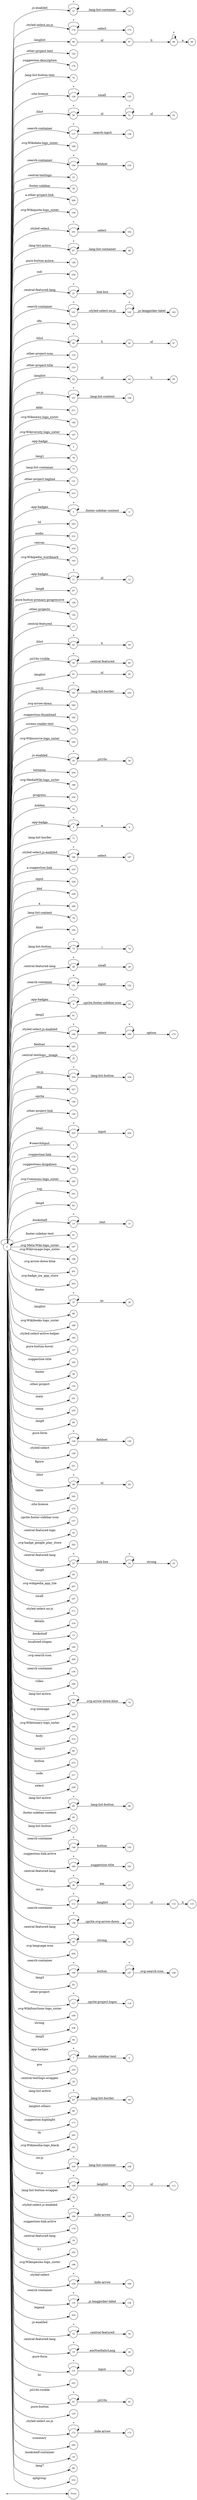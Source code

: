 digraph NFA {
  rankdir=LR;
  node [shape=circle, fontsize=10];
  __start [shape=point, label=""];
  __start -> None;
  56 [label="56"];
  57 [label="57"];
  174 [label="174"];
  70 [label="70"];
  96 [label="96"];
  122 [label="122"];
  176 [label="176"];
  75 [label="75"];
  154 [label="154"];
  27 [label="27"];
  138 [label="138"];
  50 [label="50"];
  137 [label="137"];
  189 [label="189"];
  149 [label="149"];
  58 [label="58"];
  33 [label="33"];
  39 [label="39"];
  62 [label="62"];
  209 [label="209"];
  170 [label="170"];
  194 [label="194"];
  161 [label="161"];
  67 [label="67"];
  126 [label="126"];
  239 [label="239"];
  21 [label="21"];
  141 [label="141"];
  150 [label="150"];
  175 [label="175"];
  219 [label="219"];
  181 [label="181"];
  45 [label="45"];
  74 [label="74"];
  119 [label="119"];
  123 [label="123"];
  93 [label="93"];
  107 [label="107"];
  211 [label="211"];
  192 [label="192"];
  6 [label="6"];
  169 [label="169"];
  197 [label="197"];
  2 [label="2"];
  79 [label="79"];
  77 [label="77"];
  121 [label="121"];
  213 [label="213"];
  5 [label="5"];
  243 [label="243"];
  114 [label="114"];
  212 [label="212"];
  216 [label="216"];
  193 [label="193"];
  11 [label="11"];
  87 [label="87"];
  128 [label="128"];
  104 [label="104"];
  124 [label="124"];
  17 [label="17"];
  143 [label="143"];
  43 [label="43"];
  59 [label="59"];
  29 [label="29"];
  115 [label="115"];
  160 [label="160"];
  91 [label="91"];
  101 [label="101"];
  200 [label="200"];
  24 [label="24"];
  182 [label="182"];
  133 [label="133"];
  8 [label="8"];
  195 [label="195"];
  68 [label="68"];
  55 [label="55"];
  244 [label="244"];
  162 [label="162"];
  25 [label="25"];
  186 [label="186"];
  234 [label="234"];
  42 [label="42"];
  118 [label="118"];
  3 [label="3"];
  71 [label="71"];
  166 [label="166"];
  210 [label="210"];
  228 [label="228"];
  229 [label="229"];
  0 [label="0"];
  208 [label="208"];
  78 [label="78"];
  224 [label="224"];
  15 [label="15"];
  73 [label="73"];
  92 [label="92"];
  28 [label="28"];
  151 [label="151"];
  9 [label="9"];
  81 [label="81"];
  106 [label="106"];
  168 [label="168"];
  220 [label="220"];
  132 [label="132"];
  35 [label="35"];
  103 [label="103"];
  227 [label="227"];
  98 [label="98"];
  156 [label="156"];
  31 [label="31"];
  10 [label="10"];
  120 [label="120"];
  225 [label="225"];
  38 [label="38"];
  1 [label="1"];
  178 [label="178"];
  184 [label="184"];
  185 [label="185"];
  241 [label="241"];
  83 [label="83"];
  14 [label="14"];
  41 [label="41"];
  145 [label="145"];
  187 [label="187"];
  198 [label="198"];
  201 [label="201"];
  203 [label="203"];
  140 [label="140"];
  64 [label="64"];
  37 [label="37"];
  110 [label="110"];
  89 [label="89"];
  188 [label="188"];
  165 [label="165"];
  163 [label="163"];
  127 [label="127"];
  183 [label="183"];
  36 [label="36"];
  95 [label="95"];
  116 [label="116"];
  231 [label="231"];
  235 [label="235"];
  88 [label="88"];
  129 [label="129"];
  136 [label="136"];
  158 [label="158"];
  221 [label="221"];
  97 [label="97"];
  48 [label="48"];
  60 [label="60"];
  242 [label="242"];
  54 [label="54"];
  4 [label="4"];
  153 [label="153"];
  157 [label="157"];
  32 [label="32"];
  113 [label="113"];
  202 [label="202"];
  23 [label="23"];
  85 [label="85"];
  207 [label="207"];
  226 [label="226"];
  237 [label="237"];
  171 [label="171"];
  218 [label="218"];
  13 [label="13"];
  100 [label="100"];
  206 [label="206"];
  134 [label="134"];
  147 [label="147"];
  246 [label="246"];
  173 [label="173"];
  69 [label="69"];
  22 [label="22"];
  148 [label="148"];
  205 [label="205"];
  199 [label="199"];
  214 [label="214"];
  80 [label="80"];
  152 [label="152"];
  215 [label="215"];
  52 [label="52"];
  217 [label="217"];
  236 [label="236"];
  65 [label="65"];
  40 [label="40"];
  72 [label="72"];
  144 [label="144"];
  180 [label="180"];
  20 [label="20"];
  44 [label="44"];
  26 [label="26"];
  112 [label="112"];
  139 [label="139"];
  30 [label="30"];
  204 [label="204"];
  111 [label="111"];
  146 [label="146"];
  46 [label="46"];
  82 [label="82"];
  117 [label="117"];
  155 [label="155"];
  190 [label="190"];
  238 [label="238"];
  84 [label="84"];
  7 [label="7"];
  66 [label="66"];
  233 [label="233"];
  34 [label="34"];
  63 [label="63"];
  90 [label="90"];
  177 [label="177"];
  245 [label="245"];
  191 [label="191"];
  47 [label="47"];
  105 [label="105"];
  108 [label="108"];
  109 [label="109"];
  76 [label="76"];
  164 [label="164"];
  179 [label="179"];
  18 [label="18"];
  12 [label="12"];
  222 [label="222"];
  102 [label="102"];
  196 [label="196"];
  159 [label="159"];
  135 [label="135"];
  230 [label="230"];
  53 [label="53"];
  51 [label="51"];
  49 [label="49"];
  19 [label="19"];
  131 [label="131"];
  167 [label="167"];
  223 [label="223"];
  61 [label="61"];
  125 [label="125"];
  94 [label="94"];
  142 [label="142"];
  172 [label="172"];
  240 [label="240"];
  99 [label="99"];
  16 [label="16"];
  86 [label="86"];
  130 [label="130"];
  232 [label="232"];
  { node [shape=doublecircle]; 1 2 4 6 8 10 12 13 15 16 17 18 20 22 25 27 29 31 32 33 34 35 36 38 39 40 41 42 44 47 49 52 54 56 58 60 62 64 66 68 70 71 72 74 75 76 77 78 79 80 81 82 83 84 85 86 87 88 89 90 92 95 99 100 102 104 106 108 111 115 116 118 119 120 121 122 123 124 125 126 127 128 130 132 133 134 136 138 140 143 145 148 150 152 153 155 156 157 158 160 162 163 165 167 170 171 173 175 176 177 178 179 181 182 183 184 185 186 187 188 189 190 191 192 193 194 195 196 197 198 199 200 201 202 203 204 205 206 207 208 209 210 211 212 213 214 215 216 217 218 219 220 221 222 223 224 226 227 228 229 230 231 232 233 234 235 236 237 238 239 240 241 242 243 244 245 246 }
  0 -> 0 [label="*"];
  0 -> 1 [label="#searchInput"];
  0 -> 2 [label=".app-badge"];
  0 -> 3 [label=".app-badge"];
  3 -> 3 [label="*"];
  3 -> 4 [label="a"];
  0 -> 5 [label=".app-badges"];
  5 -> 5 [label="*"];
  5 -> 6 [label=".footer-sidebar-content"];
  0 -> 7 [label=".app-badges"];
  7 -> 7 [label="*"];
  7 -> 8 [label=".footer-sidebar-text"];
  0 -> 9 [label=".app-badges"];
  9 -> 9 [label="*"];
  9 -> 10 [label=".sprite.footer-sidebar-icon"];
  0 -> 11 [label=".app-badges"];
  11 -> 11 [label="*"];
  11 -> 12 [label="ul"];
  0 -> 13 [label=".bookshelf"];
  0 -> 14 [label=".bookshelf"];
  14 -> 14 [label="*"];
  14 -> 15 [label=".text"];
  0 -> 16 [label=".bookshelf-container"];
  0 -> 17 [label=".central-featured"];
  0 -> 18 [label=".central-featured-lang"];
  0 -> 19 [label=".central-featured-lang"];
  19 -> 19 [label="*"];
  19 -> 20 [label=".emNonItalicLang"];
  0 -> 21 [label=".central-featured-lang"];
  21 -> 21 [label="*"];
  21 -> 22 [label=".link-box"];
  0 -> 23 [label=".central-featured-lang"];
  23 -> 23 [label="*"];
  23 -> 24 [label=".link-box"];
  24 -> 24 [label="*"];
  24 -> 25 [label="strong"];
  0 -> 26 [label=".central-featured-lang"];
  26 -> 26 [label="*"];
  26 -> 27 [label="em"];
  0 -> 28 [label=".central-featured-lang"];
  28 -> 28 [label="*"];
  28 -> 29 [label="small"];
  0 -> 30 [label=".central-featured-lang"];
  30 -> 30 [label="*"];
  30 -> 31 [label="strong"];
  0 -> 32 [label=".central-featured-logo"];
  0 -> 33 [label=".central-textlogo"];
  0 -> 34 [label=".central-textlogo-wrapper"];
  0 -> 35 [label=".central-textlogo__image"];
  0 -> 36 [label=".footer"];
  0 -> 37 [label=".footer"];
  37 -> 37 [label="*"];
  37 -> 38 [label="hr"];
  0 -> 39 [label=".footer-sidebar"];
  0 -> 40 [label=".footer-sidebar-content"];
  0 -> 41 [label=".footer-sidebar-text"];
  0 -> 42 [label=".hidden"];
  0 -> 43 [label=".hlist"];
  43 -> 43 [label="*"];
  43 -> 44 [label="li"];
  0 -> 45 [label=".hlist"];
  45 -> 45 [label="*"];
  45 -> 46 [label="li"];
  46 -> 47 [label="ul"];
  0 -> 48 [label=".hlist"];
  48 -> 48 [label="*"];
  48 -> 49 [label="ul"];
  0 -> 50 [label=".hlist"];
  50 -> 50 [label="*"];
  50 -> 51 [label="ul"];
  51 -> 51 [label="*"];
  51 -> 52 [label="ul"];
  0 -> 53 [label=".js-enabled"];
  53 -> 53 [label="*"];
  53 -> 54 [label=".central-featured"];
  0 -> 55 [label=".js-enabled"];
  55 -> 55 [label="*"];
  55 -> 56 [label=".jsl10n"];
  0 -> 57 [label=".js-enabled"];
  57 -> 57 [label="*"];
  57 -> 58 [label=".lang-list-container"];
  0 -> 59 [label=".jsl10n-visible"];
  59 -> 59 [label="*"];
  59 -> 60 [label=".central-featured"];
  0 -> 61 [label=".jsl10n-visible"];
  61 -> 61 [label="*"];
  61 -> 62 [label=".jsl10n"];
  0 -> 63 [label=".lang-list-active"];
  63 -> 63 [label="*"];
  63 -> 64 [label=".lang-list-border"];
  0 -> 65 [label=".lang-list-active"];
  65 -> 65 [label="*"];
  65 -> 66 [label=".lang-list-button"];
  0 -> 67 [label=".lang-list-active"];
  67 -> 67 [label="*"];
  67 -> 68 [label=".lang-list-container"];
  0 -> 69 [label=".lang-list-active"];
  69 -> 69 [label="*"];
  69 -> 70 [label=".svg-arrow-down-blue"];
  0 -> 71 [label=".lang-list-border"];
  0 -> 72 [label=".lang-list-button"];
  0 -> 73 [label=".lang-list-button"];
  73 -> 73 [label="*"];
  73 -> 74 [label="i"];
  0 -> 75 [label=".lang-list-button-text"];
  0 -> 76 [label=".lang-list-button-wrapper"];
  0 -> 77 [label=".lang-list-container"];
  0 -> 78 [label=".lang-list-content"];
  0 -> 79 [label=".lang1"];
  0 -> 80 [label=".lang10"];
  0 -> 81 [label=".lang2"];
  0 -> 82 [label=".lang3"];
  0 -> 83 [label=".lang4"];
  0 -> 84 [label=".lang5"];
  0 -> 85 [label=".lang6"];
  0 -> 86 [label=".lang7"];
  0 -> 87 [label=".lang8"];
  0 -> 88 [label=".lang9"];
  0 -> 89 [label=".langlist"];
  0 -> 90 [label=".langlist-others"];
  0 -> 91 [label=".langlist"];
  91 -> 92 [label="ul"];
  0 -> 93 [label=".langlist"];
  93 -> 94 [label="ul"];
  94 -> 95 [label="li"];
  0 -> 96 [label=".langlist"];
  96 -> 97 [label="ul"];
  97 -> 98 [label="li"];
  98 -> 98 [label="*"];
  98 -> 99 [label="a"];
  0 -> 100 [label=".localized-slogan"];
  0 -> 101 [label=".no-js"];
  101 -> 101 [label="*"];
  101 -> 102 [label=".lang-list-border"];
  0 -> 103 [label=".no-js"];
  103 -> 103 [label="*"];
  103 -> 104 [label=".lang-list-button"];
  0 -> 105 [label=".no-js"];
  105 -> 105 [label="*"];
  105 -> 106 [label=".lang-list-container"];
  0 -> 107 [label=".no-js"];
  107 -> 107 [label="*"];
  107 -> 108 [label=".lang-list-content"];
  0 -> 109 [label=".no-js"];
  109 -> 109 [label="*"];
  109 -> 110 [label=".langlist"];
  110 -> 111 [label="ul"];
  0 -> 112 [label=".no-js"];
  112 -> 112 [label="*"];
  112 -> 113 [label=".langlist"];
  113 -> 114 [label="ul"];
  114 -> 115 [label="li"];
  0 -> 116 [label=".other-project"];
  0 -> 117 [label=".other-project"];
  117 -> 117 [label="*"];
  117 -> 118 [label=".sprite-project-logos"];
  0 -> 119 [label=".other-project-icon"];
  0 -> 120 [label=".other-project-link"];
  0 -> 121 [label=".other-project-tagline"];
  0 -> 122 [label=".other-project-text"];
  0 -> 123 [label=".other-project-title"];
  0 -> 124 [label=".other-projects"];
  0 -> 125 [label=".pure-button"];
  0 -> 126 [label=".pure-button-active"];
  0 -> 127 [label=".pure-button-hover"];
  0 -> 128 [label=".pure-button-primary-progressive"];
  0 -> 129 [label=".pure-form"];
  129 -> 129 [label="*"];
  129 -> 130 [label="fieldset"];
  0 -> 131 [label=".pure-form"];
  131 -> 131 [label="*"];
  131 -> 132 [label="input"];
  0 -> 133 [label=".screen-reader-text"];
  0 -> 134 [label=".search-container"];
  0 -> 135 [label=".search-container"];
  135 -> 135 [label="*"];
  135 -> 136 [label=".js-langpicker-label"];
  0 -> 137 [label=".search-container"];
  137 -> 137 [label="*"];
  137 -> 138 [label=".search-input"];
  0 -> 139 [label=".search-container"];
  139 -> 139 [label="*"];
  139 -> 140 [label=".sprite.svg-arrow-down"];
  0 -> 141 [label=".search-container"];
  141 -> 141 [label="*"];
  141 -> 142 [label=".styled-select.no-js"];
  142 -> 142 [label="*"];
  142 -> 143 [label=".js-langpicker-label"];
  0 -> 144 [label=".search-container"];
  144 -> 144 [label="*"];
  144 -> 145 [label="button"];
  0 -> 146 [label=".search-container"];
  146 -> 146 [label="*"];
  146 -> 147 [label="button"];
  147 -> 147 [label="*"];
  147 -> 148 [label=".svg-search-icon"];
  0 -> 149 [label=".search-container"];
  149 -> 149 [label="*"];
  149 -> 150 [label="fieldset"];
  0 -> 151 [label=".search-container"];
  151 -> 151 [label="*"];
  151 -> 152 [label="input"];
  0 -> 153 [label=".site-license"];
  0 -> 154 [label=".site-license"];
  154 -> 154 [label="*"];
  154 -> 155 [label="small"];
  0 -> 156 [label=".sprite"];
  0 -> 157 [label=".sprite.footer-sidebar-icon"];
  0 -> 158 [label=".styled-select"];
  0 -> 159 [label=".styled-select"];
  159 -> 159 [label="*"];
  159 -> 160 [label=".hide-arrow"];
  0 -> 161 [label=".styled-select"];
  161 -> 161 [label="*"];
  161 -> 162 [label="select"];
  0 -> 163 [label=".styled-select-active-helper"];
  0 -> 164 [label=".styled-select.js-enabled"];
  164 -> 164 [label="*"];
  164 -> 165 [label=".hide-arrow"];
  0 -> 166 [label=".styled-select.js-enabled"];
  166 -> 166 [label="*"];
  166 -> 167 [label="select"];
  0 -> 168 [label=".styled-select.js-enabled"];
  168 -> 168 [label="*"];
  168 -> 169 [label="select"];
  169 -> 169 [label="*"];
  169 -> 170 [label="option"];
  0 -> 171 [label=".styled-select.no-js"];
  0 -> 172 [label=".styled-select.no-js"];
  172 -> 172 [label="*"];
  172 -> 173 [label=".hide-arrow"];
  0 -> 174 [label=".styled-select.no-js"];
  174 -> 174 [label="*"];
  174 -> 175 [label="select"];
  0 -> 176 [label=".suggestion-description"];
  0 -> 177 [label=".suggestion-highlight"];
  0 -> 178 [label=".suggestion-link"];
  0 -> 179 [label=".suggestion-link.active"];
  0 -> 180 [label=".suggestion-link.active"];
  180 -> 180 [label="*"];
  180 -> 181 [label=".suggestion-title"];
  0 -> 182 [label=".suggestion-thumbnail"];
  0 -> 183 [label=".suggestion-title"];
  0 -> 184 [label=".suggestions-dropdown"];
  0 -> 185 [label=".svg-Commons-logo_sister"];
  0 -> 186 [label=".svg-MediaWiki-logo_sister"];
  0 -> 187 [label=".svg-Meta-Wiki-logo_sister"];
  0 -> 188 [label=".svg-Wikibooks-logo_sister"];
  0 -> 189 [label=".svg-Wikidata-logo_sister"];
  0 -> 190 [label=".svg-Wikifunctions-logo_sister"];
  0 -> 191 [label=".svg-Wikimedia-logo_black"];
  0 -> 192 [label=".svg-Wikinews-logo_sister"];
  0 -> 193 [label=".svg-Wikipedia_wordmark"];
  0 -> 194 [label=".svg-Wikiquote-logo_sister"];
  0 -> 195 [label=".svg-Wikisource-logo_sister"];
  0 -> 196 [label=".svg-Wikispecies-logo_sister"];
  0 -> 197 [label=".svg-Wikiversity-logo_sister"];
  0 -> 198 [label=".svg-Wikivoyage-logo_sister"];
  0 -> 199 [label=".svg-Wiktionary-logo_sister"];
  0 -> 200 [label=".svg-arrow-down"];
  0 -> 201 [label=".svg-arrow-down-blue"];
  0 -> 202 [label=".svg-badge_google_play_store"];
  0 -> 203 [label=".svg-badge_ios_app_store"];
  0 -> 204 [label=".svg-language-icon"];
  0 -> 205 [label=".svg-noimage"];
  0 -> 206 [label=".svg-search-icon"];
  0 -> 207 [label=".svg-wikipedia_app_tile"];
  0 -> 208 [label="a"];
  0 -> 209 [label="a.other-project-link"];
  0 -> 210 [label="a.suggestion-link"];
  0 -> 211 [label="abbr"];
  0 -> 212 [label="audio"];
  0 -> 213 [label="b"];
  0 -> 214 [label="body"];
  0 -> 215 [label="button"];
  0 -> 216 [label="canvas"];
  0 -> 217 [label="code"];
  0 -> 218 [label="details"];
  0 -> 219 [label="dfn"];
  0 -> 220 [label="fieldset"];
  0 -> 221 [label="figure"];
  0 -> 222 [label="h1"];
  0 -> 223 [label="hr"];
  0 -> 224 [label="html"];
  0 -> 225 [label="html"];
  225 -> 225 [label="*"];
  225 -> 226 [label="input"];
  0 -> 227 [label="img"];
  0 -> 228 [label="input"];
  0 -> 229 [label="kbd"];
  0 -> 230 [label="legend"];
  0 -> 231 [label="main"];
  0 -> 232 [label="optgroup"];
  0 -> 233 [label="pre"];
  0 -> 234 [label="progress"];
  0 -> 235 [label="samp"];
  0 -> 236 [label="select"];
  0 -> 237 [label="small"];
  0 -> 238 [label="strong"];
  0 -> 239 [label="sub"];
  0 -> 240 [label="summary"];
  0 -> 241 [label="sup"];
  0 -> 242 [label="table"];
  0 -> 243 [label="td"];
  0 -> 244 [label="textarea"];
  0 -> 245 [label="th"];
  0 -> 246 [label="video"];
}
